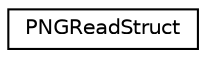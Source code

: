 digraph G
{
  edge [fontname="Helvetica",fontsize="10",labelfontname="Helvetica",labelfontsize="10"];
  node [fontname="Helvetica",fontsize="10",shape=record];
  rankdir=LR;
  Node1 [label="PNGReadStruct",height=0.2,width=0.4,color="black", fillcolor="white", style="filled",URL="$d4/d41/structPNGReadStruct.html"];
}
